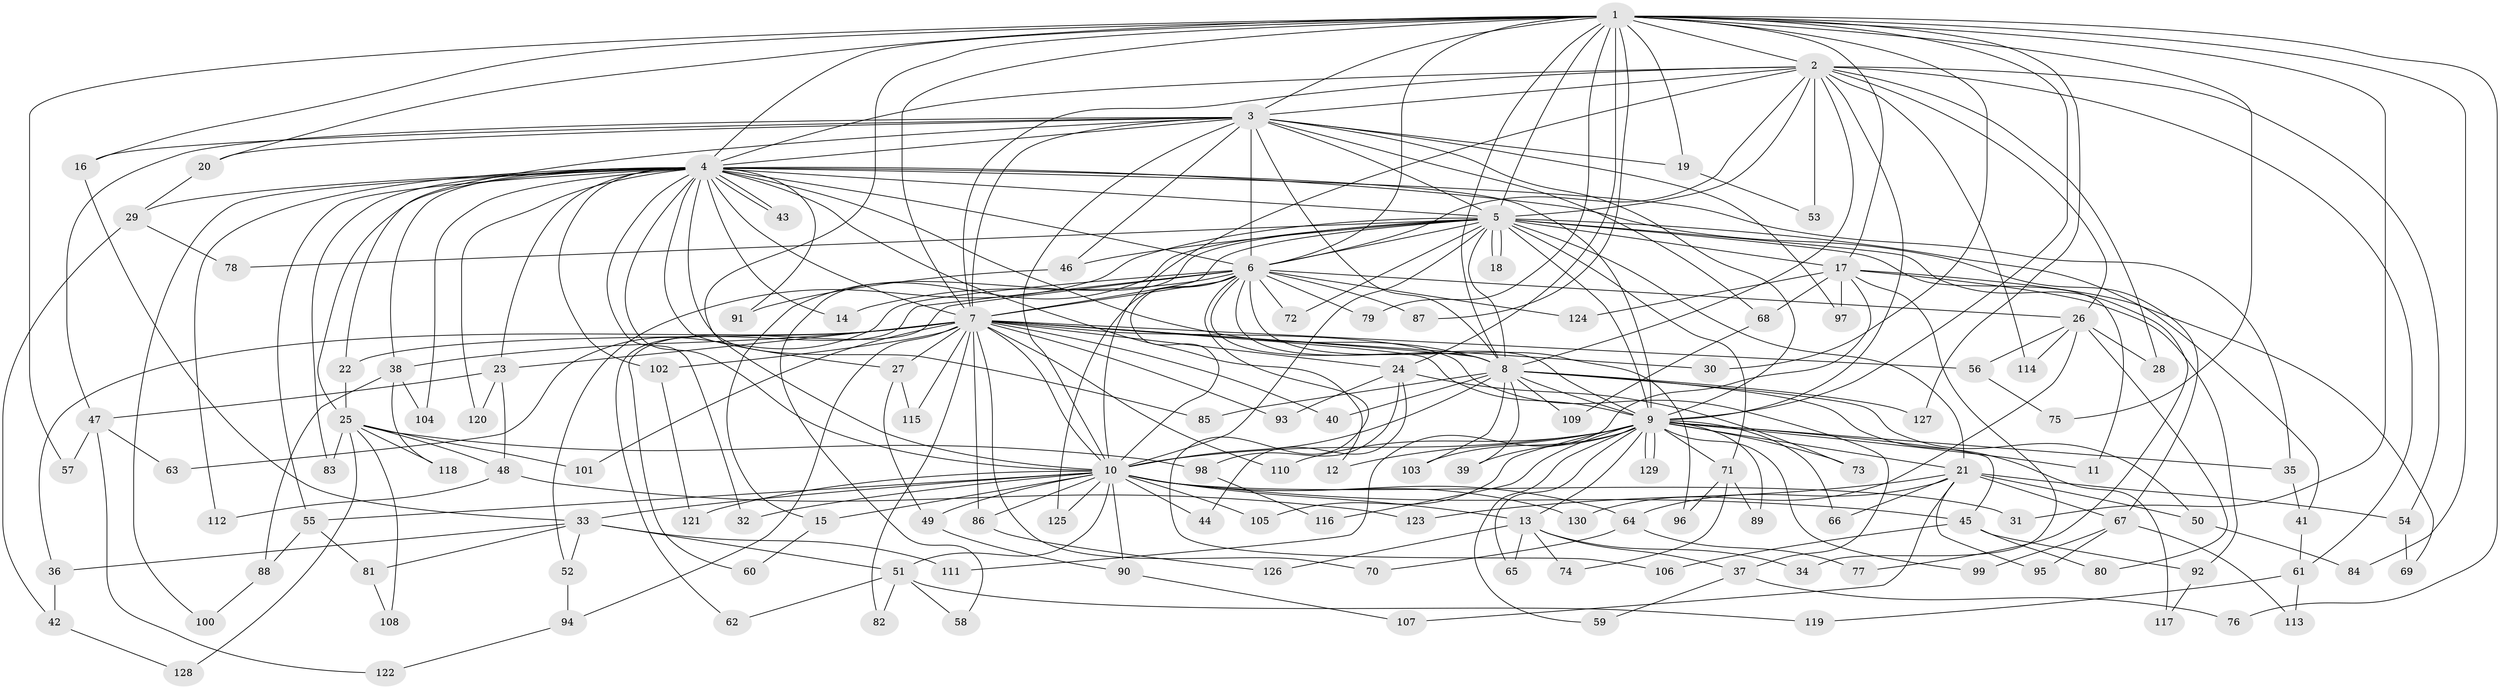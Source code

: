 // coarse degree distribution, {18: 0.019230769230769232, 20: 0.019230769230769232, 2: 0.5576923076923077, 1: 0.21153846153846154, 3: 0.07692307692307693, 21: 0.019230769230769232, 24: 0.019230769230769232, 8: 0.038461538461538464, 5: 0.038461538461538464}
// Generated by graph-tools (version 1.1) at 2025/47/03/04/25 21:47:23]
// undirected, 130 vertices, 285 edges
graph export_dot {
graph [start="1"]
  node [color=gray90,style=filled];
  1;
  2;
  3;
  4;
  5;
  6;
  7;
  8;
  9;
  10;
  11;
  12;
  13;
  14;
  15;
  16;
  17;
  18;
  19;
  20;
  21;
  22;
  23;
  24;
  25;
  26;
  27;
  28;
  29;
  30;
  31;
  32;
  33;
  34;
  35;
  36;
  37;
  38;
  39;
  40;
  41;
  42;
  43;
  44;
  45;
  46;
  47;
  48;
  49;
  50;
  51;
  52;
  53;
  54;
  55;
  56;
  57;
  58;
  59;
  60;
  61;
  62;
  63;
  64;
  65;
  66;
  67;
  68;
  69;
  70;
  71;
  72;
  73;
  74;
  75;
  76;
  77;
  78;
  79;
  80;
  81;
  82;
  83;
  84;
  85;
  86;
  87;
  88;
  89;
  90;
  91;
  92;
  93;
  94;
  95;
  96;
  97;
  98;
  99;
  100;
  101;
  102;
  103;
  104;
  105;
  106;
  107;
  108;
  109;
  110;
  111;
  112;
  113;
  114;
  115;
  116;
  117;
  118;
  119;
  120;
  121;
  122;
  123;
  124;
  125;
  126;
  127;
  128;
  129;
  130;
  1 -- 2;
  1 -- 3;
  1 -- 4;
  1 -- 5;
  1 -- 6;
  1 -- 7;
  1 -- 8;
  1 -- 9;
  1 -- 10;
  1 -- 16;
  1 -- 17;
  1 -- 19;
  1 -- 20;
  1 -- 24;
  1 -- 30;
  1 -- 31;
  1 -- 57;
  1 -- 75;
  1 -- 76;
  1 -- 79;
  1 -- 84;
  1 -- 87;
  1 -- 127;
  2 -- 3;
  2 -- 4;
  2 -- 5;
  2 -- 6;
  2 -- 7;
  2 -- 8;
  2 -- 9;
  2 -- 10;
  2 -- 26;
  2 -- 28;
  2 -- 53;
  2 -- 54;
  2 -- 61;
  2 -- 114;
  3 -- 4;
  3 -- 5;
  3 -- 6;
  3 -- 7;
  3 -- 8;
  3 -- 9;
  3 -- 10;
  3 -- 16;
  3 -- 19;
  3 -- 20;
  3 -- 22;
  3 -- 46;
  3 -- 47;
  3 -- 68;
  3 -- 97;
  4 -- 5;
  4 -- 6;
  4 -- 7;
  4 -- 8;
  4 -- 9;
  4 -- 10;
  4 -- 12;
  4 -- 14;
  4 -- 23;
  4 -- 25;
  4 -- 27;
  4 -- 29;
  4 -- 32;
  4 -- 35;
  4 -- 38;
  4 -- 43;
  4 -- 43;
  4 -- 55;
  4 -- 67;
  4 -- 83;
  4 -- 85;
  4 -- 91;
  4 -- 100;
  4 -- 102;
  4 -- 104;
  4 -- 112;
  4 -- 120;
  5 -- 6;
  5 -- 7;
  5 -- 8;
  5 -- 9;
  5 -- 10;
  5 -- 11;
  5 -- 15;
  5 -- 17;
  5 -- 18;
  5 -- 18;
  5 -- 21;
  5 -- 41;
  5 -- 46;
  5 -- 52;
  5 -- 58;
  5 -- 71;
  5 -- 72;
  5 -- 77;
  5 -- 78;
  6 -- 7;
  6 -- 8;
  6 -- 9;
  6 -- 10;
  6 -- 14;
  6 -- 26;
  6 -- 60;
  6 -- 62;
  6 -- 63;
  6 -- 72;
  6 -- 79;
  6 -- 87;
  6 -- 96;
  6 -- 106;
  6 -- 124;
  6 -- 125;
  7 -- 8;
  7 -- 9;
  7 -- 10;
  7 -- 22;
  7 -- 23;
  7 -- 24;
  7 -- 27;
  7 -- 30;
  7 -- 36;
  7 -- 37;
  7 -- 38;
  7 -- 40;
  7 -- 56;
  7 -- 70;
  7 -- 82;
  7 -- 86;
  7 -- 93;
  7 -- 94;
  7 -- 101;
  7 -- 102;
  7 -- 110;
  7 -- 115;
  8 -- 9;
  8 -- 10;
  8 -- 39;
  8 -- 40;
  8 -- 50;
  8 -- 85;
  8 -- 103;
  8 -- 109;
  8 -- 117;
  8 -- 127;
  9 -- 10;
  9 -- 11;
  9 -- 12;
  9 -- 13;
  9 -- 21;
  9 -- 35;
  9 -- 39;
  9 -- 45;
  9 -- 59;
  9 -- 65;
  9 -- 66;
  9 -- 71;
  9 -- 73;
  9 -- 89;
  9 -- 99;
  9 -- 103;
  9 -- 105;
  9 -- 110;
  9 -- 116;
  9 -- 129;
  9 -- 129;
  10 -- 13;
  10 -- 15;
  10 -- 31;
  10 -- 32;
  10 -- 33;
  10 -- 44;
  10 -- 45;
  10 -- 49;
  10 -- 51;
  10 -- 55;
  10 -- 64;
  10 -- 86;
  10 -- 90;
  10 -- 105;
  10 -- 121;
  10 -- 125;
  10 -- 130;
  13 -- 34;
  13 -- 37;
  13 -- 65;
  13 -- 74;
  13 -- 126;
  15 -- 60;
  16 -- 33;
  17 -- 34;
  17 -- 68;
  17 -- 69;
  17 -- 92;
  17 -- 97;
  17 -- 111;
  17 -- 124;
  19 -- 53;
  20 -- 29;
  21 -- 50;
  21 -- 54;
  21 -- 64;
  21 -- 66;
  21 -- 67;
  21 -- 95;
  21 -- 107;
  21 -- 123;
  22 -- 25;
  23 -- 47;
  23 -- 48;
  23 -- 120;
  24 -- 44;
  24 -- 73;
  24 -- 93;
  24 -- 98;
  25 -- 48;
  25 -- 83;
  25 -- 98;
  25 -- 101;
  25 -- 108;
  25 -- 118;
  25 -- 128;
  26 -- 28;
  26 -- 56;
  26 -- 80;
  26 -- 114;
  26 -- 130;
  27 -- 49;
  27 -- 115;
  29 -- 42;
  29 -- 78;
  33 -- 36;
  33 -- 51;
  33 -- 52;
  33 -- 81;
  33 -- 111;
  35 -- 41;
  36 -- 42;
  37 -- 59;
  37 -- 76;
  38 -- 88;
  38 -- 104;
  38 -- 118;
  41 -- 61;
  42 -- 128;
  45 -- 80;
  45 -- 92;
  45 -- 106;
  46 -- 91;
  47 -- 57;
  47 -- 63;
  47 -- 122;
  48 -- 112;
  48 -- 123;
  49 -- 90;
  50 -- 84;
  51 -- 58;
  51 -- 62;
  51 -- 82;
  51 -- 119;
  52 -- 94;
  54 -- 69;
  55 -- 81;
  55 -- 88;
  56 -- 75;
  61 -- 113;
  61 -- 119;
  64 -- 70;
  64 -- 77;
  67 -- 95;
  67 -- 99;
  67 -- 113;
  68 -- 109;
  71 -- 74;
  71 -- 89;
  71 -- 96;
  81 -- 108;
  86 -- 126;
  88 -- 100;
  90 -- 107;
  92 -- 117;
  94 -- 122;
  98 -- 116;
  102 -- 121;
}
